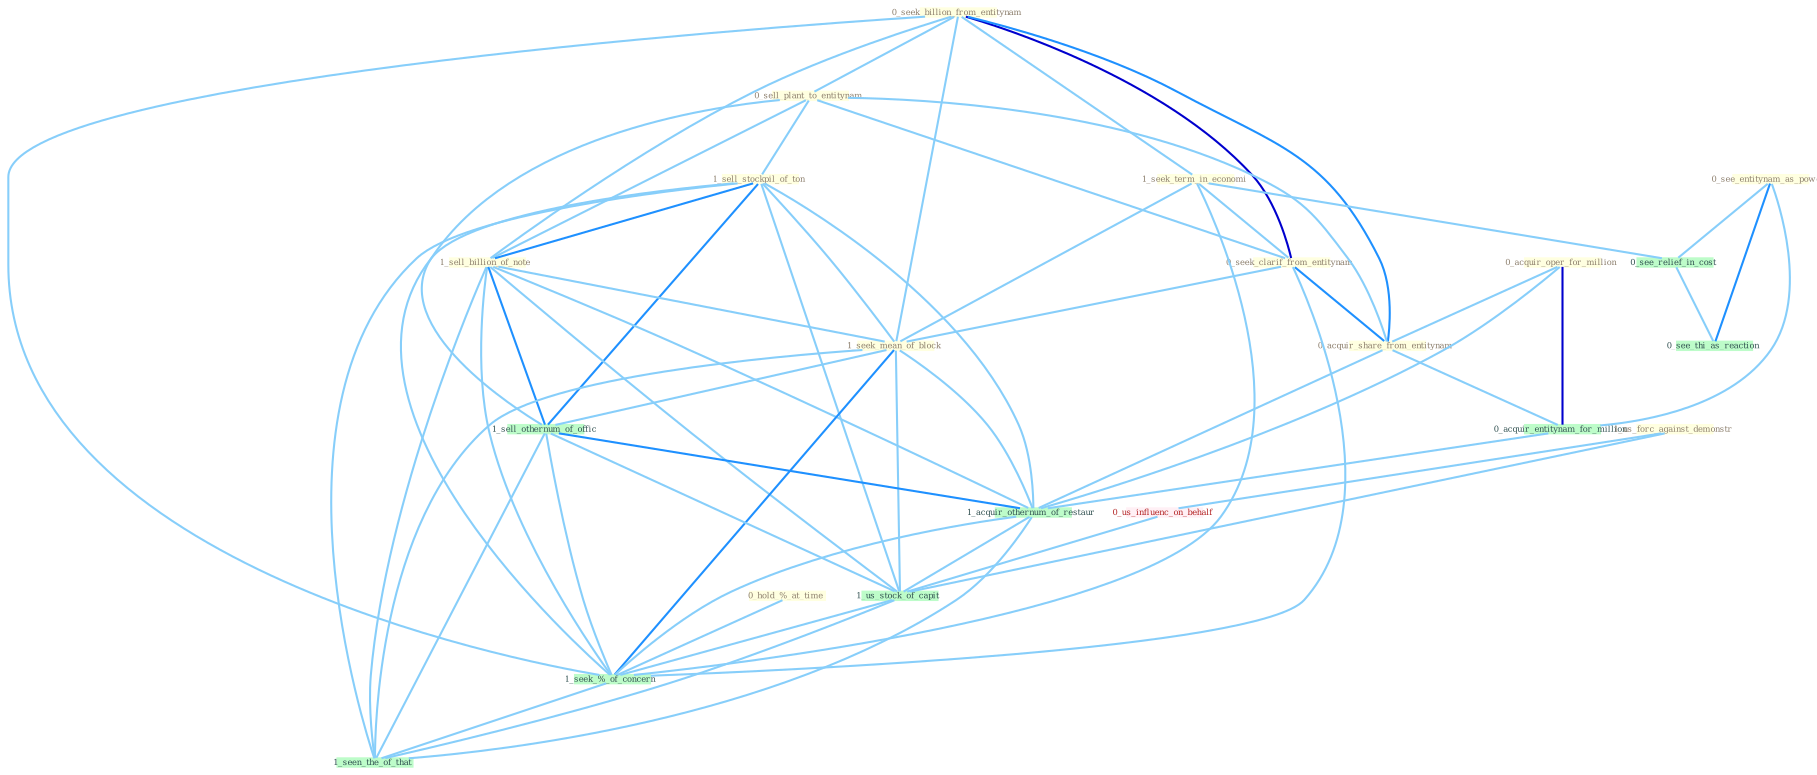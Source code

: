 Graph G{ 
    node
    [shape=polygon,style=filled,width=.5,height=.06,color="#BDFCC9",fixedsize=true,fontsize=4,
    fontcolor="#2f4f4f"];
    {node
    [color="#ffffe0", fontcolor="#8b7d6b"] "0_seek_billion_from_entitynam " "0_sell_plant_to_entitynam " "1_seek_term_in_economi " "0_acquir_oper_for_million " "1_sell_stockpil_of_ton " "1_us_forc_against_demonstr " "0_seek_clarif_from_entitynam " "0_see_entitynam_as_power " "1_sell_billion_of_note " "0_acquir_share_from_entitynam " "0_hold_%_at_time " "1_seek_mean_of_block "}
{node [color="#fff0f5", fontcolor="#b22222"] "0_us_influenc_on_behalf "}
edge [color="#B0E2FF"];

	"0_seek_billion_from_entitynam " -- "0_sell_plant_to_entitynam " [w="1", color="#87cefa" ];
	"0_seek_billion_from_entitynam " -- "1_seek_term_in_economi " [w="1", color="#87cefa" ];
	"0_seek_billion_from_entitynam " -- "0_seek_clarif_from_entitynam " [w="3", color="#0000cd" , len=0.6];
	"0_seek_billion_from_entitynam " -- "1_sell_billion_of_note " [w="1", color="#87cefa" ];
	"0_seek_billion_from_entitynam " -- "0_acquir_share_from_entitynam " [w="2", color="#1e90ff" , len=0.8];
	"0_seek_billion_from_entitynam " -- "1_seek_mean_of_block " [w="1", color="#87cefa" ];
	"0_seek_billion_from_entitynam " -- "1_seek_%_of_concern " [w="1", color="#87cefa" ];
	"0_sell_plant_to_entitynam " -- "1_sell_stockpil_of_ton " [w="1", color="#87cefa" ];
	"0_sell_plant_to_entitynam " -- "0_seek_clarif_from_entitynam " [w="1", color="#87cefa" ];
	"0_sell_plant_to_entitynam " -- "1_sell_billion_of_note " [w="1", color="#87cefa" ];
	"0_sell_plant_to_entitynam " -- "0_acquir_share_from_entitynam " [w="1", color="#87cefa" ];
	"0_sell_plant_to_entitynam " -- "1_sell_othernum_of_offic " [w="1", color="#87cefa" ];
	"1_seek_term_in_economi " -- "0_seek_clarif_from_entitynam " [w="1", color="#87cefa" ];
	"1_seek_term_in_economi " -- "1_seek_mean_of_block " [w="1", color="#87cefa" ];
	"1_seek_term_in_economi " -- "0_see_relief_in_cost " [w="1", color="#87cefa" ];
	"1_seek_term_in_economi " -- "1_seek_%_of_concern " [w="1", color="#87cefa" ];
	"0_acquir_oper_for_million " -- "0_acquir_share_from_entitynam " [w="1", color="#87cefa" ];
	"0_acquir_oper_for_million " -- "0_acquir_entitynam_for_million " [w="3", color="#0000cd" , len=0.6];
	"0_acquir_oper_for_million " -- "1_acquir_othernum_of_restaur " [w="1", color="#87cefa" ];
	"1_sell_stockpil_of_ton " -- "1_sell_billion_of_note " [w="2", color="#1e90ff" , len=0.8];
	"1_sell_stockpil_of_ton " -- "1_seek_mean_of_block " [w="1", color="#87cefa" ];
	"1_sell_stockpil_of_ton " -- "1_sell_othernum_of_offic " [w="2", color="#1e90ff" , len=0.8];
	"1_sell_stockpil_of_ton " -- "1_acquir_othernum_of_restaur " [w="1", color="#87cefa" ];
	"1_sell_stockpil_of_ton " -- "1_us_stock_of_capit " [w="1", color="#87cefa" ];
	"1_sell_stockpil_of_ton " -- "1_seek_%_of_concern " [w="1", color="#87cefa" ];
	"1_sell_stockpil_of_ton " -- "1_seen_the_of_that " [w="1", color="#87cefa" ];
	"1_us_forc_against_demonstr " -- "0_us_influenc_on_behalf " [w="1", color="#87cefa" ];
	"1_us_forc_against_demonstr " -- "1_us_stock_of_capit " [w="1", color="#87cefa" ];
	"0_seek_clarif_from_entitynam " -- "0_acquir_share_from_entitynam " [w="2", color="#1e90ff" , len=0.8];
	"0_seek_clarif_from_entitynam " -- "1_seek_mean_of_block " [w="1", color="#87cefa" ];
	"0_seek_clarif_from_entitynam " -- "1_seek_%_of_concern " [w="1", color="#87cefa" ];
	"0_see_entitynam_as_power " -- "0_acquir_entitynam_for_million " [w="1", color="#87cefa" ];
	"0_see_entitynam_as_power " -- "0_see_relief_in_cost " [w="1", color="#87cefa" ];
	"0_see_entitynam_as_power " -- "0_see_thi_as_reaction " [w="2", color="#1e90ff" , len=0.8];
	"1_sell_billion_of_note " -- "1_seek_mean_of_block " [w="1", color="#87cefa" ];
	"1_sell_billion_of_note " -- "1_sell_othernum_of_offic " [w="2", color="#1e90ff" , len=0.8];
	"1_sell_billion_of_note " -- "1_acquir_othernum_of_restaur " [w="1", color="#87cefa" ];
	"1_sell_billion_of_note " -- "1_us_stock_of_capit " [w="1", color="#87cefa" ];
	"1_sell_billion_of_note " -- "1_seek_%_of_concern " [w="1", color="#87cefa" ];
	"1_sell_billion_of_note " -- "1_seen_the_of_that " [w="1", color="#87cefa" ];
	"0_acquir_share_from_entitynam " -- "0_acquir_entitynam_for_million " [w="1", color="#87cefa" ];
	"0_acquir_share_from_entitynam " -- "1_acquir_othernum_of_restaur " [w="1", color="#87cefa" ];
	"0_hold_%_at_time " -- "1_seek_%_of_concern " [w="1", color="#87cefa" ];
	"1_seek_mean_of_block " -- "1_sell_othernum_of_offic " [w="1", color="#87cefa" ];
	"1_seek_mean_of_block " -- "1_acquir_othernum_of_restaur " [w="1", color="#87cefa" ];
	"1_seek_mean_of_block " -- "1_us_stock_of_capit " [w="1", color="#87cefa" ];
	"1_seek_mean_of_block " -- "1_seek_%_of_concern " [w="2", color="#1e90ff" , len=0.8];
	"1_seek_mean_of_block " -- "1_seen_the_of_that " [w="1", color="#87cefa" ];
	"0_acquir_entitynam_for_million " -- "1_acquir_othernum_of_restaur " [w="1", color="#87cefa" ];
	"1_sell_othernum_of_offic " -- "1_acquir_othernum_of_restaur " [w="2", color="#1e90ff" , len=0.8];
	"1_sell_othernum_of_offic " -- "1_us_stock_of_capit " [w="1", color="#87cefa" ];
	"1_sell_othernum_of_offic " -- "1_seek_%_of_concern " [w="1", color="#87cefa" ];
	"1_sell_othernum_of_offic " -- "1_seen_the_of_that " [w="1", color="#87cefa" ];
	"0_us_influenc_on_behalf " -- "1_us_stock_of_capit " [w="1", color="#87cefa" ];
	"0_see_relief_in_cost " -- "0_see_thi_as_reaction " [w="1", color="#87cefa" ];
	"1_acquir_othernum_of_restaur " -- "1_us_stock_of_capit " [w="1", color="#87cefa" ];
	"1_acquir_othernum_of_restaur " -- "1_seek_%_of_concern " [w="1", color="#87cefa" ];
	"1_acquir_othernum_of_restaur " -- "1_seen_the_of_that " [w="1", color="#87cefa" ];
	"1_us_stock_of_capit " -- "1_seek_%_of_concern " [w="1", color="#87cefa" ];
	"1_us_stock_of_capit " -- "1_seen_the_of_that " [w="1", color="#87cefa" ];
	"1_seek_%_of_concern " -- "1_seen_the_of_that " [w="1", color="#87cefa" ];
}